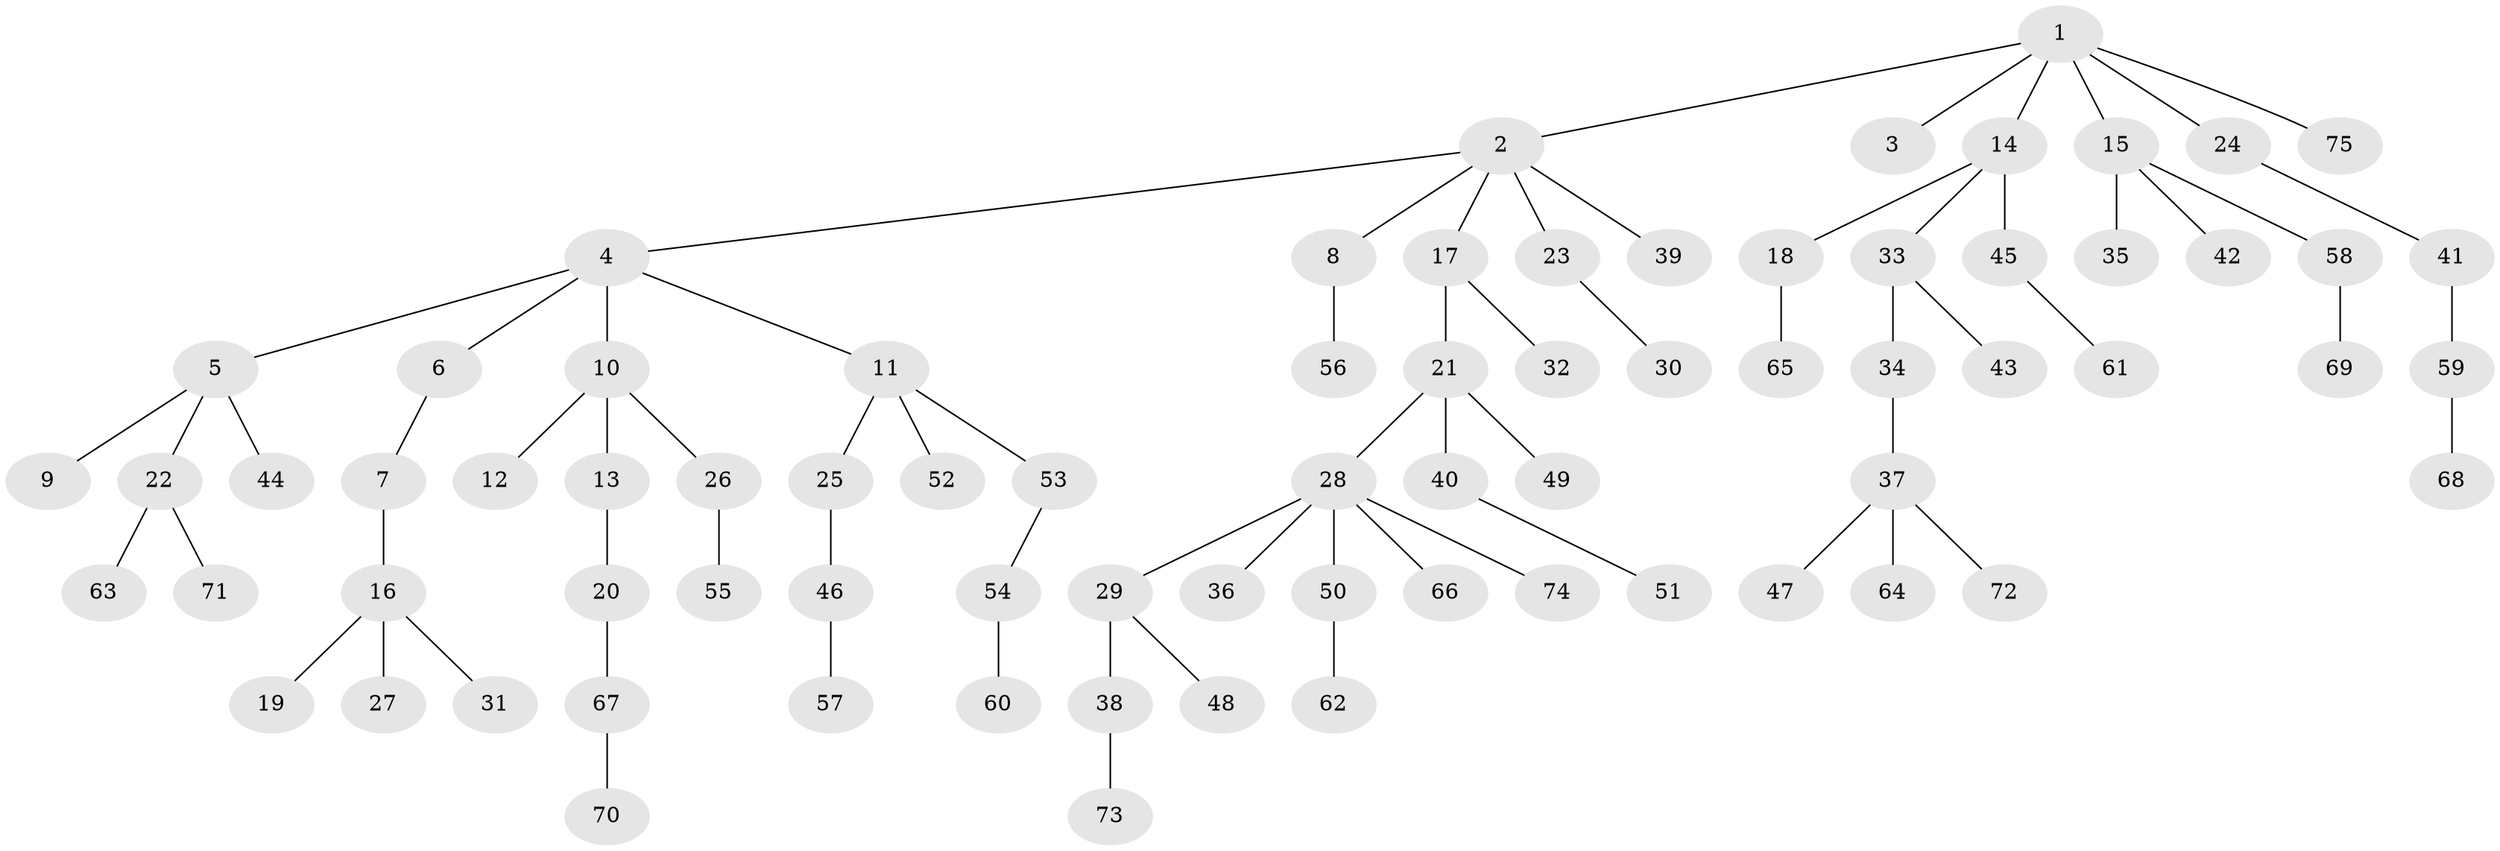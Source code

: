 // Generated by graph-tools (version 1.1) at 2025/02/03/09/25 03:02:20]
// undirected, 75 vertices, 74 edges
graph export_dot {
graph [start="1"]
  node [color=gray90,style=filled];
  1;
  2;
  3;
  4;
  5;
  6;
  7;
  8;
  9;
  10;
  11;
  12;
  13;
  14;
  15;
  16;
  17;
  18;
  19;
  20;
  21;
  22;
  23;
  24;
  25;
  26;
  27;
  28;
  29;
  30;
  31;
  32;
  33;
  34;
  35;
  36;
  37;
  38;
  39;
  40;
  41;
  42;
  43;
  44;
  45;
  46;
  47;
  48;
  49;
  50;
  51;
  52;
  53;
  54;
  55;
  56;
  57;
  58;
  59;
  60;
  61;
  62;
  63;
  64;
  65;
  66;
  67;
  68;
  69;
  70;
  71;
  72;
  73;
  74;
  75;
  1 -- 2;
  1 -- 3;
  1 -- 14;
  1 -- 15;
  1 -- 24;
  1 -- 75;
  2 -- 4;
  2 -- 8;
  2 -- 17;
  2 -- 23;
  2 -- 39;
  4 -- 5;
  4 -- 6;
  4 -- 10;
  4 -- 11;
  5 -- 9;
  5 -- 22;
  5 -- 44;
  6 -- 7;
  7 -- 16;
  8 -- 56;
  10 -- 12;
  10 -- 13;
  10 -- 26;
  11 -- 25;
  11 -- 52;
  11 -- 53;
  13 -- 20;
  14 -- 18;
  14 -- 33;
  14 -- 45;
  15 -- 35;
  15 -- 42;
  15 -- 58;
  16 -- 19;
  16 -- 27;
  16 -- 31;
  17 -- 21;
  17 -- 32;
  18 -- 65;
  20 -- 67;
  21 -- 28;
  21 -- 40;
  21 -- 49;
  22 -- 63;
  22 -- 71;
  23 -- 30;
  24 -- 41;
  25 -- 46;
  26 -- 55;
  28 -- 29;
  28 -- 36;
  28 -- 50;
  28 -- 66;
  28 -- 74;
  29 -- 38;
  29 -- 48;
  33 -- 34;
  33 -- 43;
  34 -- 37;
  37 -- 47;
  37 -- 64;
  37 -- 72;
  38 -- 73;
  40 -- 51;
  41 -- 59;
  45 -- 61;
  46 -- 57;
  50 -- 62;
  53 -- 54;
  54 -- 60;
  58 -- 69;
  59 -- 68;
  67 -- 70;
}
